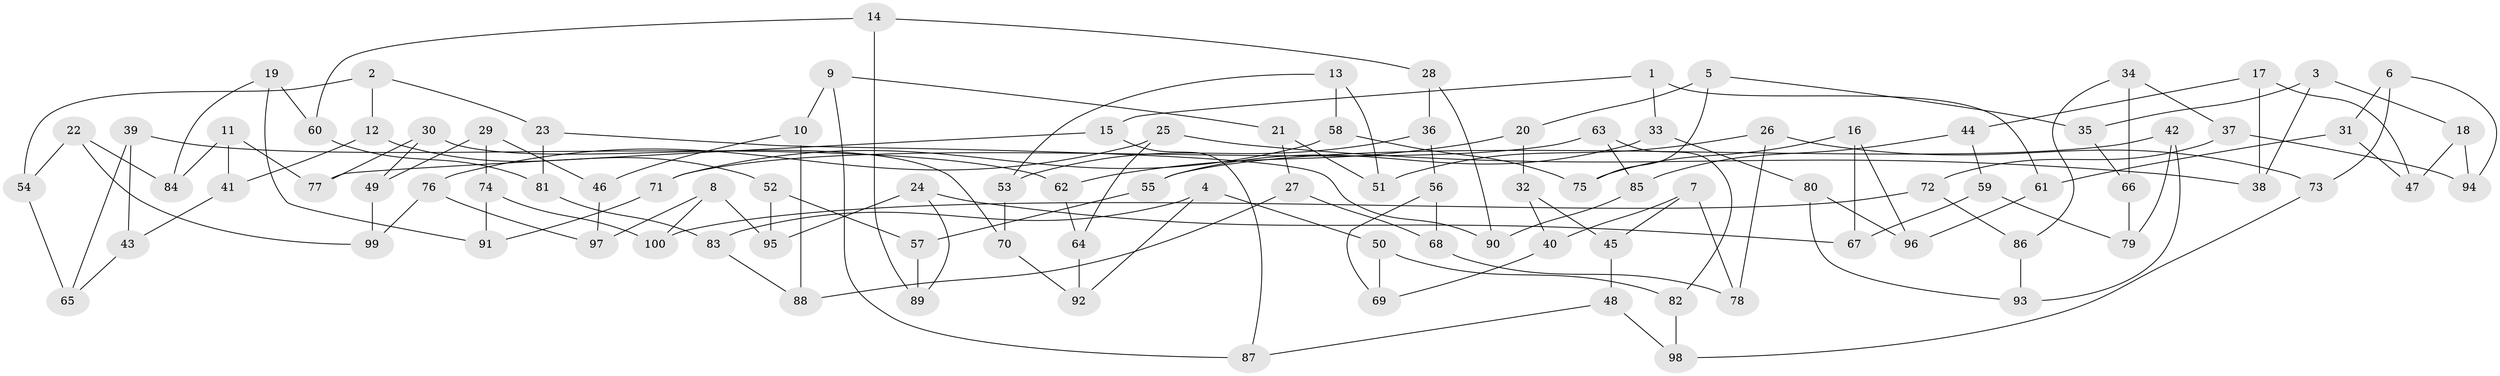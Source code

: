 // Generated by graph-tools (version 1.1) at 2025/11/02/21/25 10:11:15]
// undirected, 100 vertices, 150 edges
graph export_dot {
graph [start="1"]
  node [color=gray90,style=filled];
  1;
  2;
  3;
  4;
  5;
  6;
  7;
  8;
  9;
  10;
  11;
  12;
  13;
  14;
  15;
  16;
  17;
  18;
  19;
  20;
  21;
  22;
  23;
  24;
  25;
  26;
  27;
  28;
  29;
  30;
  31;
  32;
  33;
  34;
  35;
  36;
  37;
  38;
  39;
  40;
  41;
  42;
  43;
  44;
  45;
  46;
  47;
  48;
  49;
  50;
  51;
  52;
  53;
  54;
  55;
  56;
  57;
  58;
  59;
  60;
  61;
  62;
  63;
  64;
  65;
  66;
  67;
  68;
  69;
  70;
  71;
  72;
  73;
  74;
  75;
  76;
  77;
  78;
  79;
  80;
  81;
  82;
  83;
  84;
  85;
  86;
  87;
  88;
  89;
  90;
  91;
  92;
  93;
  94;
  95;
  96;
  97;
  98;
  99;
  100;
  1 -- 33;
  1 -- 15;
  1 -- 61;
  2 -- 12;
  2 -- 23;
  2 -- 54;
  3 -- 18;
  3 -- 35;
  3 -- 38;
  4 -- 92;
  4 -- 50;
  4 -- 83;
  5 -- 75;
  5 -- 20;
  5 -- 35;
  6 -- 31;
  6 -- 73;
  6 -- 94;
  7 -- 45;
  7 -- 40;
  7 -- 78;
  8 -- 100;
  8 -- 97;
  8 -- 95;
  9 -- 21;
  9 -- 87;
  9 -- 10;
  10 -- 46;
  10 -- 88;
  11 -- 77;
  11 -- 41;
  11 -- 84;
  12 -- 41;
  12 -- 52;
  13 -- 53;
  13 -- 58;
  13 -- 51;
  14 -- 28;
  14 -- 89;
  14 -- 60;
  15 -- 87;
  15 -- 77;
  16 -- 67;
  16 -- 96;
  16 -- 75;
  17 -- 47;
  17 -- 38;
  17 -- 44;
  18 -- 94;
  18 -- 47;
  19 -- 84;
  19 -- 60;
  19 -- 91;
  20 -- 32;
  20 -- 62;
  21 -- 27;
  21 -- 51;
  22 -- 84;
  22 -- 54;
  22 -- 99;
  23 -- 81;
  23 -- 90;
  24 -- 67;
  24 -- 89;
  24 -- 95;
  25 -- 38;
  25 -- 76;
  25 -- 64;
  26 -- 51;
  26 -- 73;
  26 -- 78;
  27 -- 88;
  27 -- 68;
  28 -- 36;
  28 -- 90;
  29 -- 46;
  29 -- 74;
  29 -- 49;
  30 -- 49;
  30 -- 70;
  30 -- 77;
  31 -- 61;
  31 -- 47;
  32 -- 40;
  32 -- 45;
  33 -- 80;
  33 -- 55;
  34 -- 66;
  34 -- 86;
  34 -- 37;
  35 -- 66;
  36 -- 53;
  36 -- 56;
  37 -- 94;
  37 -- 72;
  39 -- 43;
  39 -- 65;
  39 -- 62;
  40 -- 69;
  41 -- 43;
  42 -- 93;
  42 -- 55;
  42 -- 79;
  43 -- 65;
  44 -- 85;
  44 -- 59;
  45 -- 48;
  46 -- 97;
  48 -- 98;
  48 -- 87;
  49 -- 99;
  50 -- 69;
  50 -- 82;
  52 -- 57;
  52 -- 95;
  53 -- 70;
  54 -- 65;
  55 -- 57;
  56 -- 68;
  56 -- 69;
  57 -- 89;
  58 -- 75;
  58 -- 71;
  59 -- 79;
  59 -- 67;
  60 -- 81;
  61 -- 96;
  62 -- 64;
  63 -- 85;
  63 -- 82;
  63 -- 71;
  64 -- 92;
  66 -- 79;
  68 -- 78;
  70 -- 92;
  71 -- 91;
  72 -- 86;
  72 -- 100;
  73 -- 98;
  74 -- 91;
  74 -- 100;
  76 -- 99;
  76 -- 97;
  80 -- 96;
  80 -- 93;
  81 -- 83;
  82 -- 98;
  83 -- 88;
  85 -- 90;
  86 -- 93;
}
